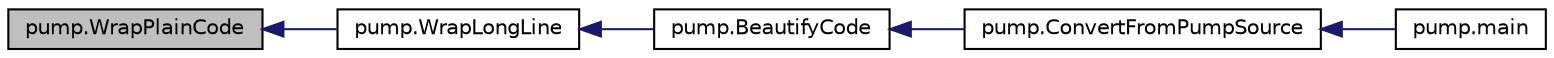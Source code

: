 digraph "pump.WrapPlainCode"
{
  edge [fontname="Helvetica",fontsize="10",labelfontname="Helvetica",labelfontsize="10"];
  node [fontname="Helvetica",fontsize="10",shape=record];
  rankdir="LR";
  Node399 [label="pump.WrapPlainCode",height=0.2,width=0.4,color="black", fillcolor="grey75", style="filled", fontcolor="black"];
  Node399 -> Node400 [dir="back",color="midnightblue",fontsize="10",style="solid",fontname="Helvetica"];
  Node400 [label="pump.WrapLongLine",height=0.2,width=0.4,color="black", fillcolor="white", style="filled",URL="$df/d92/namespacepump.html#a02427e2ddc80f0f408e27dfc3e38e702"];
  Node400 -> Node401 [dir="back",color="midnightblue",fontsize="10",style="solid",fontname="Helvetica"];
  Node401 [label="pump.BeautifyCode",height=0.2,width=0.4,color="black", fillcolor="white", style="filled",URL="$df/d92/namespacepump.html#a3456db8d85605892d670669c4e238cd7"];
  Node401 -> Node402 [dir="back",color="midnightblue",fontsize="10",style="solid",fontname="Helvetica"];
  Node402 [label="pump.ConvertFromPumpSource",height=0.2,width=0.4,color="black", fillcolor="white", style="filled",URL="$df/d92/namespacepump.html#a568fe53d1443489ac15bac4a0f9faf91"];
  Node402 -> Node403 [dir="back",color="midnightblue",fontsize="10",style="solid",fontname="Helvetica"];
  Node403 [label="pump.main",height=0.2,width=0.4,color="black", fillcolor="white", style="filled",URL="$df/d92/namespacepump.html#abcf26971f7bdbad77c2c168c110312df"];
}
